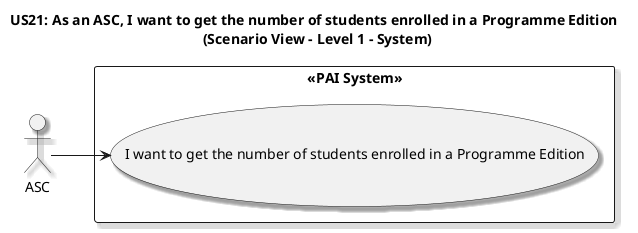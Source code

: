 @startuml

title US21: As an ASC, I want to get the number of students enrolled in a Programme Edition \n (Scenario View - Level 1 - System)

skinparam defaultTextAlignment center
skinparam shadowing true

left to right direction
skinparam packageStyle rectangle

actor "ASC" as asc

rectangle "<<PAI System>>" {
    usecase "I want to get the number of students enrolled in a Programme Edition" as UC21
}

asc --> UC21

@enduml